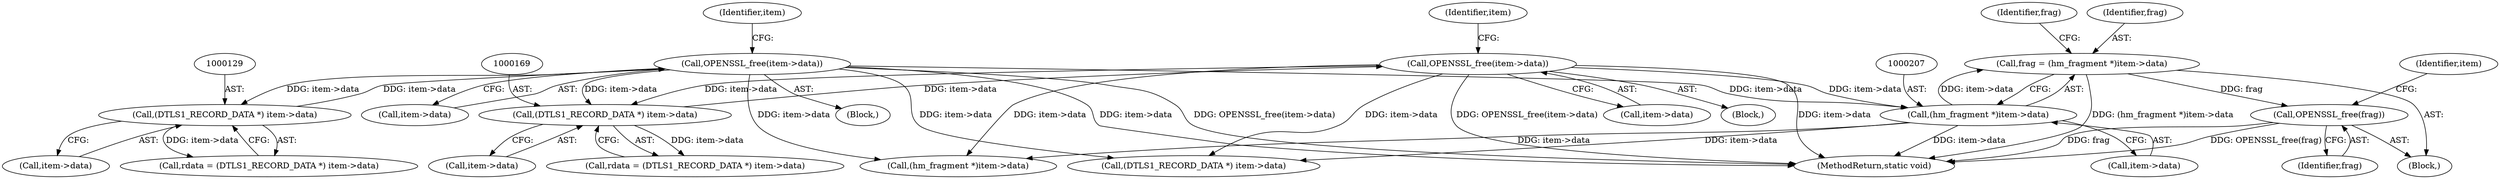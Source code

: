 digraph "0_openssl_470990fee0182566d439ef7e82d1abf18b7085d7@pointer" {
"1000204" [label="(Call,frag = (hm_fragment *)item->data)"];
"1000206" [label="(Call,(hm_fragment *)item->data)"];
"1000186" [label="(Call,OPENSSL_free(item->data))"];
"1000168" [label="(Call,(DTLS1_RECORD_DATA *) item->data)"];
"1000146" [label="(Call,OPENSSL_free(item->data))"];
"1000128" [label="(Call,(DTLS1_RECORD_DATA *) item->data)"];
"1000215" [label="(Call,OPENSSL_free(frag))"];
"1000208" [label="(Call,item->data)"];
"1000128" [label="(Call,(DTLS1_RECORD_DATA *) item->data)"];
"1000170" [label="(Call,item->data)"];
"1000166" [label="(Call,rdata = (DTLS1_RECORD_DATA *) item->data)"];
"1000151" [label="(Identifier,item)"];
"1000147" [label="(Call,item->data)"];
"1000130" [label="(Call,item->data)"];
"1000233" [label="(Call,(hm_fragment *)item->data)"];
"1000213" [label="(Identifier,frag)"];
"1000218" [label="(Identifier,item)"];
"1000215" [label="(Call,OPENSSL_free(frag))"];
"1000187" [label="(Call,item->data)"];
"1000126" [label="(Call,rdata = (DTLS1_RECORD_DATA *) item->data)"];
"1000216" [label="(Identifier,frag)"];
"1000191" [label="(Identifier,item)"];
"1000203" [label="(Block,)"];
"1000204" [label="(Call,frag = (hm_fragment *)item->data)"];
"1000165" [label="(Block,)"];
"1000262" [label="(Call,(DTLS1_RECORD_DATA *) item->data)"];
"1000205" [label="(Identifier,frag)"];
"1000146" [label="(Call,OPENSSL_free(item->data))"];
"1000125" [label="(Block,)"];
"1000206" [label="(Call,(hm_fragment *)item->data)"];
"1000168" [label="(Call,(DTLS1_RECORD_DATA *) item->data)"];
"1000286" [label="(MethodReturn,static void)"];
"1000186" [label="(Call,OPENSSL_free(item->data))"];
"1000204" -> "1000203"  [label="AST: "];
"1000204" -> "1000206"  [label="CFG: "];
"1000205" -> "1000204"  [label="AST: "];
"1000206" -> "1000204"  [label="AST: "];
"1000213" -> "1000204"  [label="CFG: "];
"1000204" -> "1000286"  [label="DDG: (hm_fragment *)item->data"];
"1000206" -> "1000204"  [label="DDG: item->data"];
"1000204" -> "1000215"  [label="DDG: frag"];
"1000206" -> "1000208"  [label="CFG: "];
"1000207" -> "1000206"  [label="AST: "];
"1000208" -> "1000206"  [label="AST: "];
"1000206" -> "1000286"  [label="DDG: item->data"];
"1000186" -> "1000206"  [label="DDG: item->data"];
"1000146" -> "1000206"  [label="DDG: item->data"];
"1000206" -> "1000233"  [label="DDG: item->data"];
"1000206" -> "1000262"  [label="DDG: item->data"];
"1000186" -> "1000165"  [label="AST: "];
"1000186" -> "1000187"  [label="CFG: "];
"1000187" -> "1000186"  [label="AST: "];
"1000191" -> "1000186"  [label="CFG: "];
"1000186" -> "1000286"  [label="DDG: item->data"];
"1000186" -> "1000286"  [label="DDG: OPENSSL_free(item->data)"];
"1000186" -> "1000168"  [label="DDG: item->data"];
"1000168" -> "1000186"  [label="DDG: item->data"];
"1000186" -> "1000233"  [label="DDG: item->data"];
"1000186" -> "1000262"  [label="DDG: item->data"];
"1000168" -> "1000166"  [label="AST: "];
"1000168" -> "1000170"  [label="CFG: "];
"1000169" -> "1000168"  [label="AST: "];
"1000170" -> "1000168"  [label="AST: "];
"1000166" -> "1000168"  [label="CFG: "];
"1000168" -> "1000166"  [label="DDG: item->data"];
"1000146" -> "1000168"  [label="DDG: item->data"];
"1000146" -> "1000125"  [label="AST: "];
"1000146" -> "1000147"  [label="CFG: "];
"1000147" -> "1000146"  [label="AST: "];
"1000151" -> "1000146"  [label="CFG: "];
"1000146" -> "1000286"  [label="DDG: OPENSSL_free(item->data)"];
"1000146" -> "1000286"  [label="DDG: item->data"];
"1000146" -> "1000128"  [label="DDG: item->data"];
"1000128" -> "1000146"  [label="DDG: item->data"];
"1000146" -> "1000233"  [label="DDG: item->data"];
"1000146" -> "1000262"  [label="DDG: item->data"];
"1000128" -> "1000126"  [label="AST: "];
"1000128" -> "1000130"  [label="CFG: "];
"1000129" -> "1000128"  [label="AST: "];
"1000130" -> "1000128"  [label="AST: "];
"1000126" -> "1000128"  [label="CFG: "];
"1000128" -> "1000126"  [label="DDG: item->data"];
"1000215" -> "1000203"  [label="AST: "];
"1000215" -> "1000216"  [label="CFG: "];
"1000216" -> "1000215"  [label="AST: "];
"1000218" -> "1000215"  [label="CFG: "];
"1000215" -> "1000286"  [label="DDG: frag"];
"1000215" -> "1000286"  [label="DDG: OPENSSL_free(frag)"];
}
